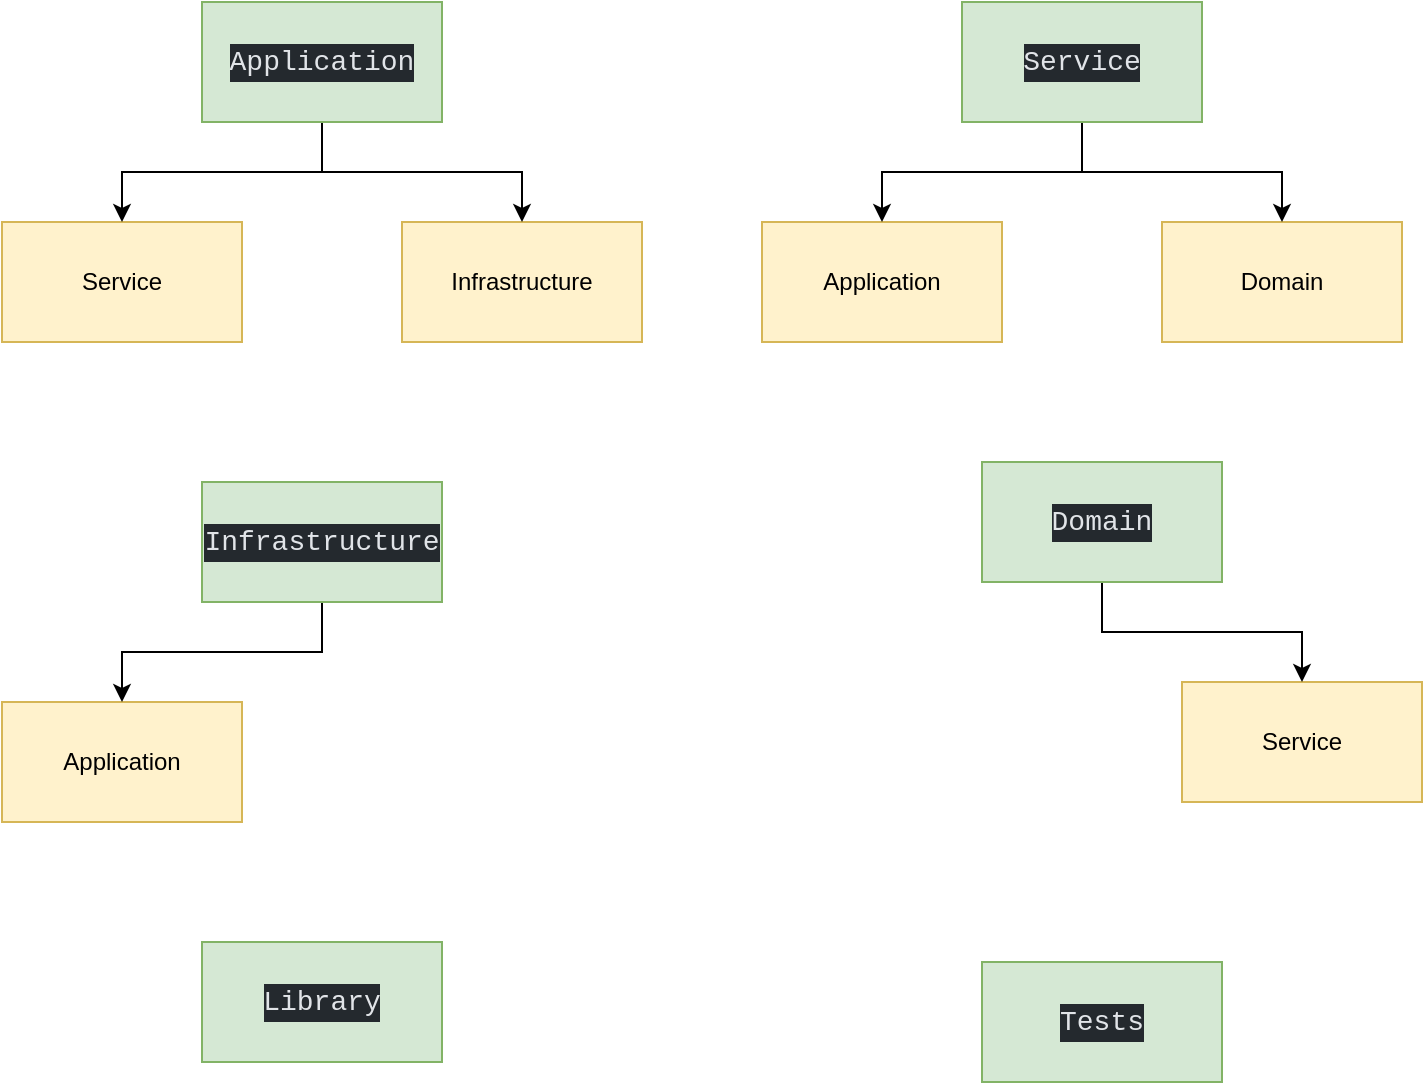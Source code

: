 <mxfile version="21.2.8" type="device">
  <diagram name="Página-1" id="IOALBMI4L-itP772X2iR">
    <mxGraphModel dx="954" dy="690" grid="1" gridSize="10" guides="1" tooltips="1" connect="1" arrows="1" fold="1" page="1" pageScale="1" pageWidth="900" pageHeight="1600" math="0" shadow="0">
      <root>
        <mxCell id="0" />
        <mxCell id="1" parent="0" />
        <mxCell id="ZhUnA81nGzHCRiYHsikw-8" value="Service" style="rounded=0;whiteSpace=wrap;html=1;fillColor=#fff2cc;strokeColor=#d6b656;" vertex="1" parent="1">
          <mxGeometry x="20" y="150" width="120" height="60" as="geometry" />
        </mxCell>
        <mxCell id="ZhUnA81nGzHCRiYHsikw-9" value="Infrastructure" style="rounded=0;whiteSpace=wrap;html=1;fillColor=#fff2cc;strokeColor=#d6b656;" vertex="1" parent="1">
          <mxGeometry x="220" y="150" width="120" height="60" as="geometry" />
        </mxCell>
        <mxCell id="ZhUnA81nGzHCRiYHsikw-15" style="edgeStyle=orthogonalEdgeStyle;rounded=0;orthogonalLoop=1;jettySize=auto;html=1;" edge="1" parent="1" source="ZhUnA81nGzHCRiYHsikw-13" target="ZhUnA81nGzHCRiYHsikw-9">
          <mxGeometry relative="1" as="geometry">
            <Array as="points">
              <mxPoint x="180" y="125" />
              <mxPoint x="280" y="125" />
            </Array>
          </mxGeometry>
        </mxCell>
        <mxCell id="ZhUnA81nGzHCRiYHsikw-16" style="edgeStyle=orthogonalEdgeStyle;rounded=0;orthogonalLoop=1;jettySize=auto;html=1;entryX=0.5;entryY=0;entryDx=0;entryDy=0;" edge="1" parent="1" source="ZhUnA81nGzHCRiYHsikw-13" target="ZhUnA81nGzHCRiYHsikw-8">
          <mxGeometry relative="1" as="geometry" />
        </mxCell>
        <mxCell id="ZhUnA81nGzHCRiYHsikw-13" value="&lt;div style=&quot;color: rgb(225, 228, 232); background-color: rgb(36, 41, 46); font-family: Consolas, &amp;quot;Courier New&amp;quot;, monospace; font-size: 14px; line-height: 19px;&quot;&gt;Application&lt;/div&gt;" style="rounded=0;whiteSpace=wrap;html=1;fillColor=#d5e8d4;strokeColor=#82b366;" vertex="1" parent="1">
          <mxGeometry x="120" y="40" width="120" height="60" as="geometry" />
        </mxCell>
        <mxCell id="ZhUnA81nGzHCRiYHsikw-17" value="Application" style="rounded=0;whiteSpace=wrap;html=1;fillColor=#fff2cc;strokeColor=#d6b656;" vertex="1" parent="1">
          <mxGeometry x="400" y="150" width="120" height="60" as="geometry" />
        </mxCell>
        <mxCell id="ZhUnA81nGzHCRiYHsikw-18" value="Domain" style="rounded=0;whiteSpace=wrap;html=1;fillColor=#fff2cc;strokeColor=#d6b656;" vertex="1" parent="1">
          <mxGeometry x="600" y="150" width="120" height="60" as="geometry" />
        </mxCell>
        <mxCell id="ZhUnA81nGzHCRiYHsikw-19" style="edgeStyle=orthogonalEdgeStyle;rounded=0;orthogonalLoop=1;jettySize=auto;html=1;" edge="1" parent="1" source="ZhUnA81nGzHCRiYHsikw-21" target="ZhUnA81nGzHCRiYHsikw-18">
          <mxGeometry relative="1" as="geometry">
            <Array as="points">
              <mxPoint x="560" y="125" />
              <mxPoint x="660" y="125" />
            </Array>
          </mxGeometry>
        </mxCell>
        <mxCell id="ZhUnA81nGzHCRiYHsikw-20" style="edgeStyle=orthogonalEdgeStyle;rounded=0;orthogonalLoop=1;jettySize=auto;html=1;entryX=0.5;entryY=0;entryDx=0;entryDy=0;" edge="1" parent="1" source="ZhUnA81nGzHCRiYHsikw-21" target="ZhUnA81nGzHCRiYHsikw-17">
          <mxGeometry relative="1" as="geometry" />
        </mxCell>
        <mxCell id="ZhUnA81nGzHCRiYHsikw-21" value="&lt;div style=&quot;color: rgb(225, 228, 232); background-color: rgb(36, 41, 46); font-family: Consolas, &amp;quot;Courier New&amp;quot;, monospace; font-size: 14px; line-height: 19px;&quot;&gt;Service&lt;/div&gt;" style="rounded=0;whiteSpace=wrap;html=1;fillColor=#d5e8d4;strokeColor=#82b366;" vertex="1" parent="1">
          <mxGeometry x="500" y="40" width="120" height="60" as="geometry" />
        </mxCell>
        <mxCell id="ZhUnA81nGzHCRiYHsikw-22" value="Application" style="rounded=0;whiteSpace=wrap;html=1;fillColor=#fff2cc;strokeColor=#d6b656;" vertex="1" parent="1">
          <mxGeometry x="20" y="390" width="120" height="60" as="geometry" />
        </mxCell>
        <mxCell id="ZhUnA81nGzHCRiYHsikw-25" style="edgeStyle=orthogonalEdgeStyle;rounded=0;orthogonalLoop=1;jettySize=auto;html=1;entryX=0.5;entryY=0;entryDx=0;entryDy=0;" edge="1" parent="1" source="ZhUnA81nGzHCRiYHsikw-26" target="ZhUnA81nGzHCRiYHsikw-22">
          <mxGeometry relative="1" as="geometry" />
        </mxCell>
        <mxCell id="ZhUnA81nGzHCRiYHsikw-26" value="&lt;div style=&quot;color: rgb(225, 228, 232); background-color: rgb(36, 41, 46); font-family: Consolas, &amp;quot;Courier New&amp;quot;, monospace; font-size: 14px; line-height: 19px;&quot;&gt;Infrastructure&lt;/div&gt;" style="rounded=0;whiteSpace=wrap;html=1;fillColor=#d5e8d4;strokeColor=#82b366;" vertex="1" parent="1">
          <mxGeometry x="120" y="280" width="120" height="60" as="geometry" />
        </mxCell>
        <mxCell id="ZhUnA81nGzHCRiYHsikw-28" value="Service" style="rounded=0;whiteSpace=wrap;html=1;fillColor=#fff2cc;strokeColor=#d6b656;" vertex="1" parent="1">
          <mxGeometry x="610" y="380" width="120" height="60" as="geometry" />
        </mxCell>
        <mxCell id="ZhUnA81nGzHCRiYHsikw-29" style="edgeStyle=orthogonalEdgeStyle;rounded=0;orthogonalLoop=1;jettySize=auto;html=1;" edge="1" parent="1" source="ZhUnA81nGzHCRiYHsikw-31" target="ZhUnA81nGzHCRiYHsikw-28">
          <mxGeometry relative="1" as="geometry">
            <Array as="points">
              <mxPoint x="570" y="355" />
              <mxPoint x="670" y="355" />
            </Array>
          </mxGeometry>
        </mxCell>
        <mxCell id="ZhUnA81nGzHCRiYHsikw-31" value="&lt;div style=&quot;color: rgb(225, 228, 232); background-color: rgb(36, 41, 46); font-family: Consolas, &amp;quot;Courier New&amp;quot;, monospace; font-size: 14px; line-height: 19px;&quot;&gt;Domain&lt;/div&gt;" style="rounded=0;whiteSpace=wrap;html=1;fillColor=#d5e8d4;strokeColor=#82b366;" vertex="1" parent="1">
          <mxGeometry x="510" y="270" width="120" height="60" as="geometry" />
        </mxCell>
        <mxCell id="ZhUnA81nGzHCRiYHsikw-36" value="&lt;div style=&quot;color: rgb(225, 228, 232); background-color: rgb(36, 41, 46); font-family: Consolas, &amp;quot;Courier New&amp;quot;, monospace; font-size: 14px; line-height: 19px;&quot;&gt;Library&lt;/div&gt;" style="rounded=0;whiteSpace=wrap;html=1;fillColor=#d5e8d4;strokeColor=#82b366;" vertex="1" parent="1">
          <mxGeometry x="120" y="510" width="120" height="60" as="geometry" />
        </mxCell>
        <mxCell id="ZhUnA81nGzHCRiYHsikw-42" value="&lt;div style=&quot;color: rgb(225, 228, 232); background-color: rgb(36, 41, 46); font-family: Consolas, &amp;quot;Courier New&amp;quot;, monospace; font-size: 14px; line-height: 19px;&quot;&gt;Tests&lt;/div&gt;" style="rounded=0;whiteSpace=wrap;html=1;fillColor=#d5e8d4;strokeColor=#82b366;" vertex="1" parent="1">
          <mxGeometry x="510" y="520" width="120" height="60" as="geometry" />
        </mxCell>
      </root>
    </mxGraphModel>
  </diagram>
</mxfile>
